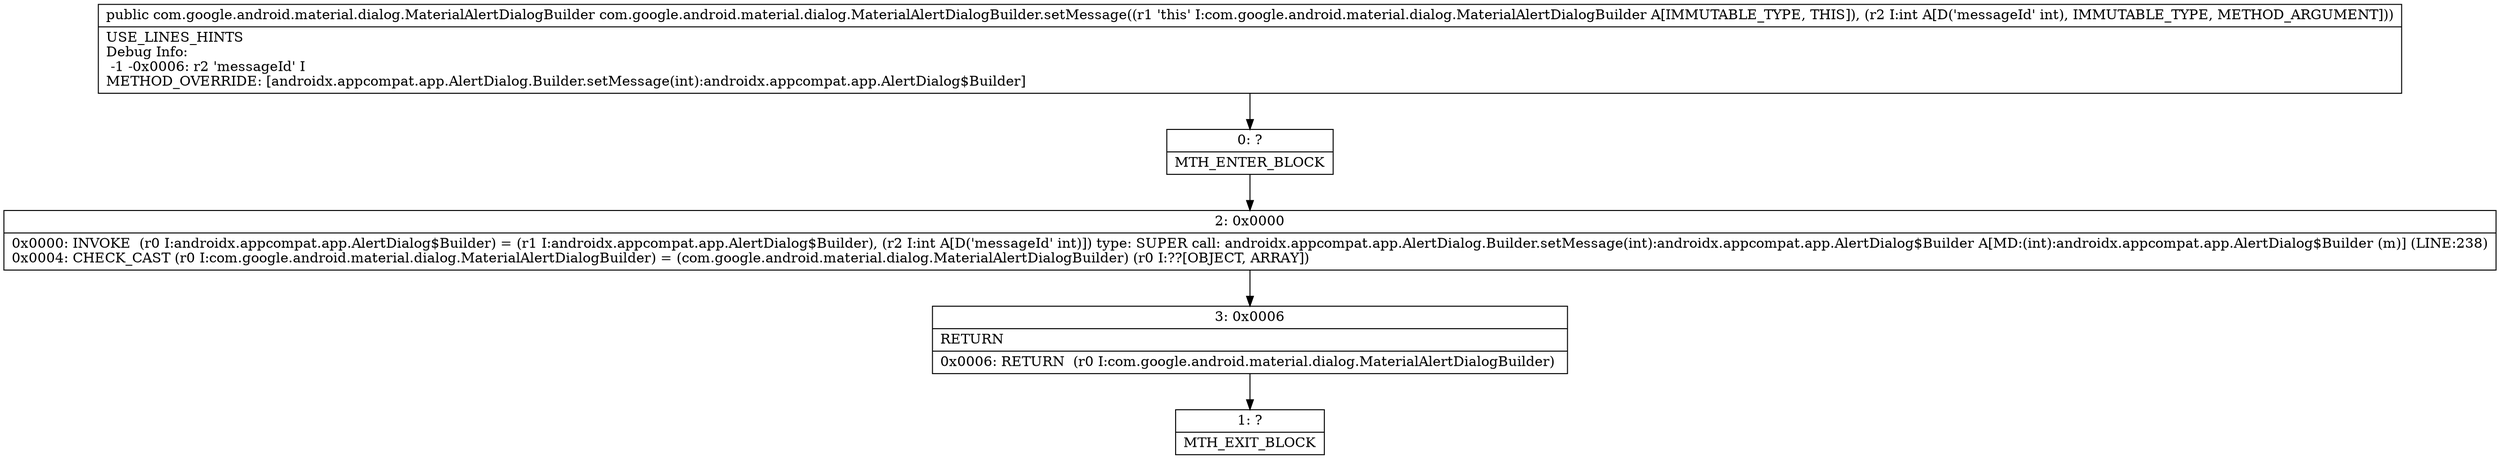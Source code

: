 digraph "CFG forcom.google.android.material.dialog.MaterialAlertDialogBuilder.setMessage(I)Lcom\/google\/android\/material\/dialog\/MaterialAlertDialogBuilder;" {
Node_0 [shape=record,label="{0\:\ ?|MTH_ENTER_BLOCK\l}"];
Node_2 [shape=record,label="{2\:\ 0x0000|0x0000: INVOKE  (r0 I:androidx.appcompat.app.AlertDialog$Builder) = (r1 I:androidx.appcompat.app.AlertDialog$Builder), (r2 I:int A[D('messageId' int)]) type: SUPER call: androidx.appcompat.app.AlertDialog.Builder.setMessage(int):androidx.appcompat.app.AlertDialog$Builder A[MD:(int):androidx.appcompat.app.AlertDialog$Builder (m)] (LINE:238)\l0x0004: CHECK_CAST (r0 I:com.google.android.material.dialog.MaterialAlertDialogBuilder) = (com.google.android.material.dialog.MaterialAlertDialogBuilder) (r0 I:??[OBJECT, ARRAY]) \l}"];
Node_3 [shape=record,label="{3\:\ 0x0006|RETURN\l|0x0006: RETURN  (r0 I:com.google.android.material.dialog.MaterialAlertDialogBuilder) \l}"];
Node_1 [shape=record,label="{1\:\ ?|MTH_EXIT_BLOCK\l}"];
MethodNode[shape=record,label="{public com.google.android.material.dialog.MaterialAlertDialogBuilder com.google.android.material.dialog.MaterialAlertDialogBuilder.setMessage((r1 'this' I:com.google.android.material.dialog.MaterialAlertDialogBuilder A[IMMUTABLE_TYPE, THIS]), (r2 I:int A[D('messageId' int), IMMUTABLE_TYPE, METHOD_ARGUMENT]))  | USE_LINES_HINTS\lDebug Info:\l  \-1 \-0x0006: r2 'messageId' I\lMETHOD_OVERRIDE: [androidx.appcompat.app.AlertDialog.Builder.setMessage(int):androidx.appcompat.app.AlertDialog$Builder]\l}"];
MethodNode -> Node_0;Node_0 -> Node_2;
Node_2 -> Node_3;
Node_3 -> Node_1;
}


